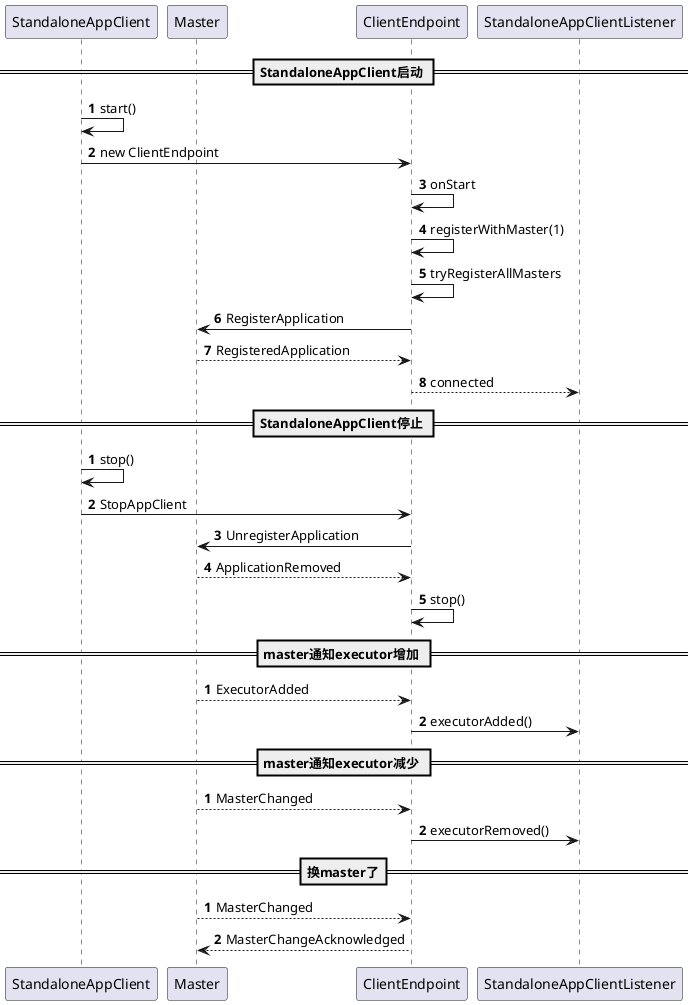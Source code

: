 @startuml

participant StandaloneAppClient
participant Master
participant ClientEndpoint
participant StandaloneAppClientListener

== StandaloneAppClient启动 ==
autonumber
StandaloneAppClient -> StandaloneAppClient:start()
StandaloneAppClient -> ClientEndpoint:new ClientEndpoint
ClientEndpoint ->ClientEndpoint:onStart
ClientEndpoint ->ClientEndpoint:registerWithMaster(1)
ClientEndpoint ->ClientEndpoint:tryRegisterAllMasters
ClientEndpoint -> Master:RegisterApplication
Master --> ClientEndpoint:RegisteredApplication
ClientEndpoint --> StandaloneAppClientListener:connected
autonumber stop

== StandaloneAppClient停止 ==
autonumber
StandaloneAppClient -> StandaloneAppClient:stop()
StandaloneAppClient -> ClientEndpoint:StopAppClient
ClientEndpoint -> Master:UnregisterApplication
Master --> ClientEndpoint:ApplicationRemoved
ClientEndpoint -> ClientEndpoint:stop()
autonumber stop

== master通知executor增加 ==
autonumber
Master --> ClientEndpoint:ExecutorAdded
ClientEndpoint -> StandaloneAppClientListener:executorAdded()
autonumber stop
== master通知executor减少 ==
autonumber
Master --> ClientEndpoint:MasterChanged
ClientEndpoint -> StandaloneAppClientListener:executorRemoved()
autonumber stop
== 换master了==
autonumber
Master --> ClientEndpoint:MasterChanged
ClientEndpoint --> Master:MasterChangeAcknowledged
autonumber stop

@enduml